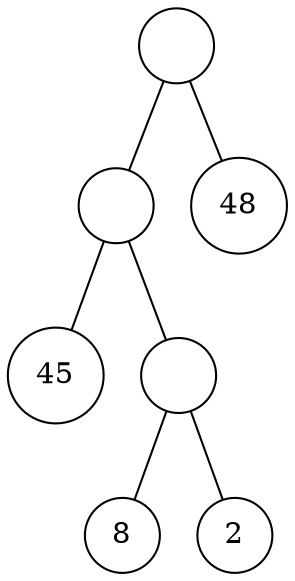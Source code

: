 graph g {
graph[ordering="out"];
1[label="", shape=circle, width=0.5];
1--2;
1--3;
2[label="", shape=circle, width=0.5];
2--4;
2--5;
4[label="45",shape=circle, width=0.5];
5[label="", shape=circle, width=0.5];
5--10;
5--11;
10[label="8",shape=circle, width=0.5];
11[label="2",shape=circle, width=0.5];
3[label="48",shape=circle, width=0.5];
}
